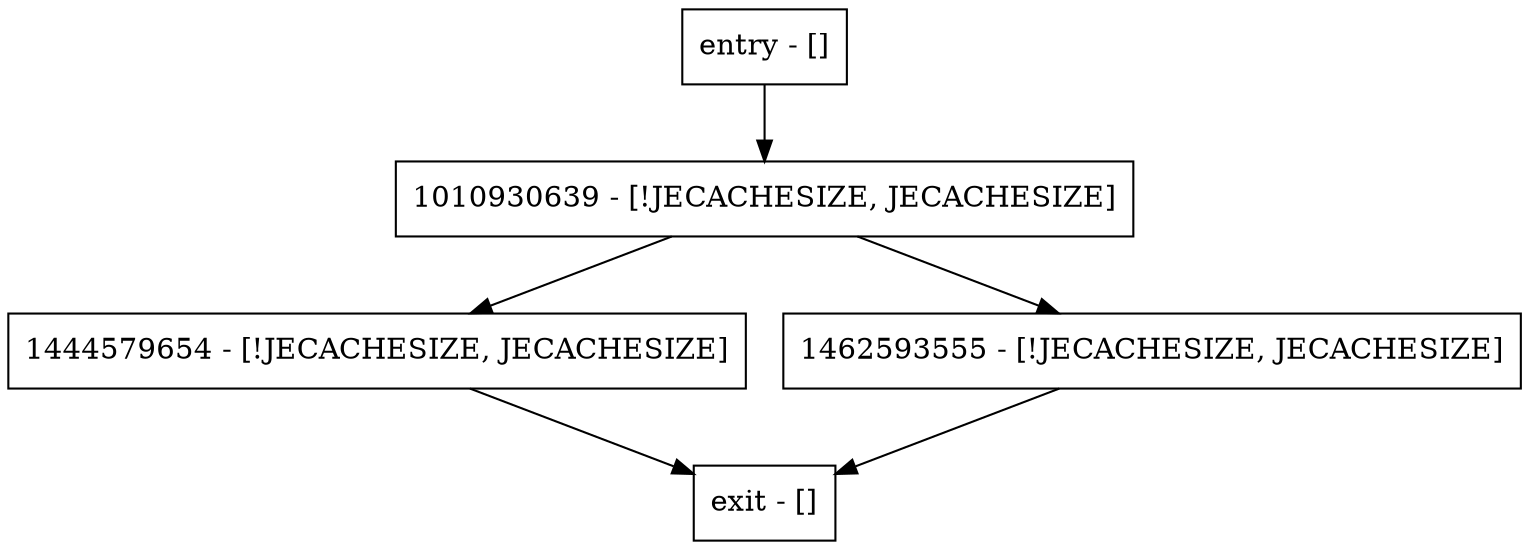 digraph typeForDbName {
node [shape=record];
entry [label="entry - []"];
exit [label="exit - []"];
1010930639 [label="1010930639 - [!JECACHESIZE, JECACHESIZE]"];
1444579654 [label="1444579654 - [!JECACHESIZE, JECACHESIZE]"];
1462593555 [label="1462593555 - [!JECACHESIZE, JECACHESIZE]"];
entry;
exit;
entry -> 1010930639;
1010930639 -> 1444579654;
1010930639 -> 1462593555;
1444579654 -> exit;
1462593555 -> exit;
}

